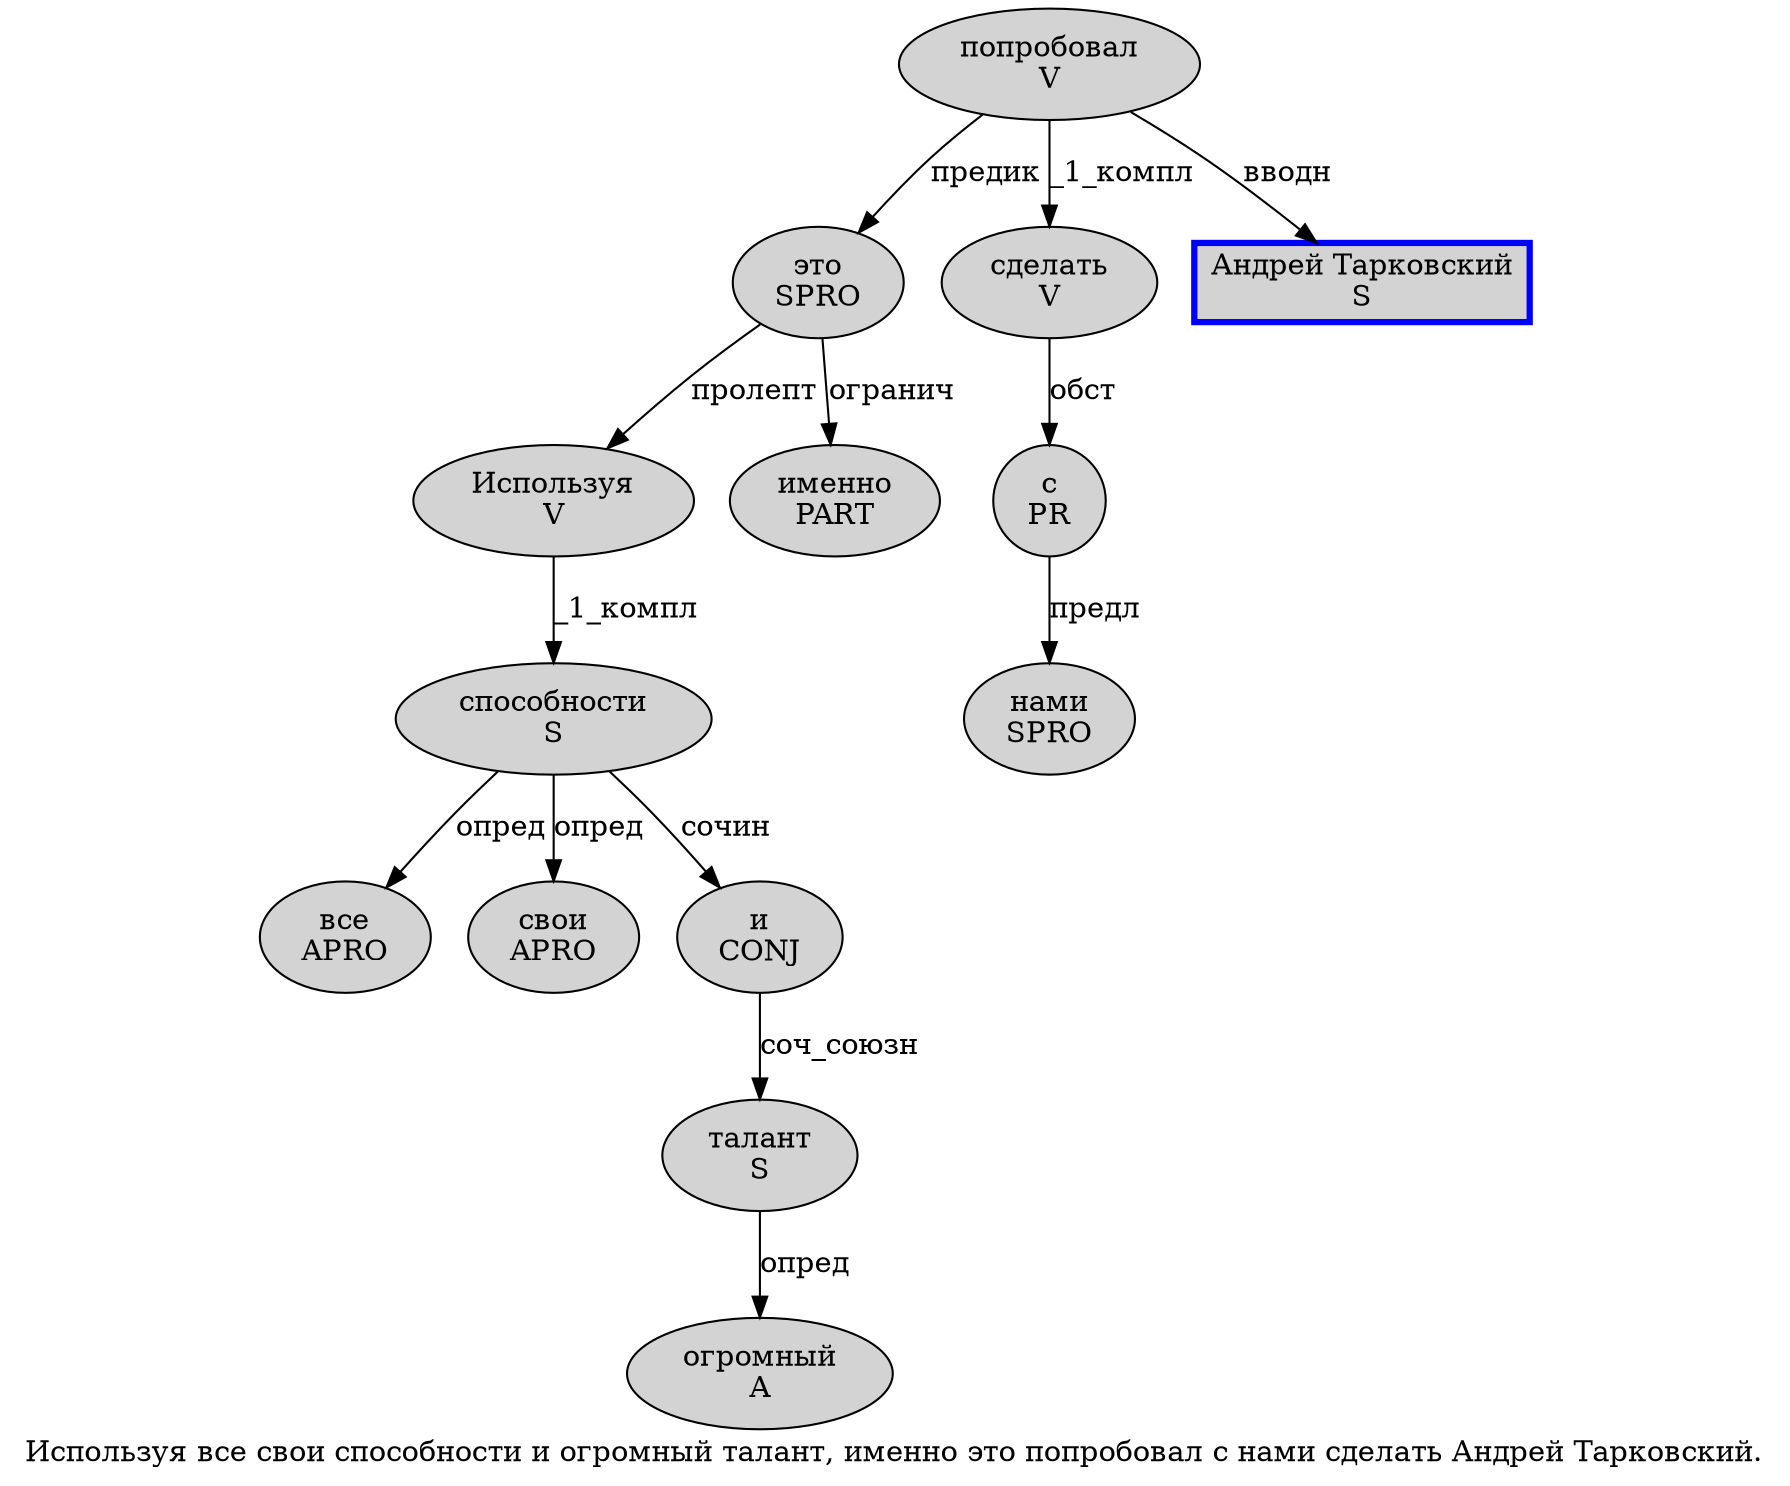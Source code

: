 digraph SENTENCE_2108 {
	graph [label="Используя все свои способности и огромный талант, именно это попробовал с нами сделать Андрей Тарковский."]
	node [style=filled]
		0 [label="Используя
V" color="" fillcolor=lightgray penwidth=1 shape=ellipse]
		1 [label="все
APRO" color="" fillcolor=lightgray penwidth=1 shape=ellipse]
		2 [label="свои
APRO" color="" fillcolor=lightgray penwidth=1 shape=ellipse]
		3 [label="способности
S" color="" fillcolor=lightgray penwidth=1 shape=ellipse]
		4 [label="и
CONJ" color="" fillcolor=lightgray penwidth=1 shape=ellipse]
		5 [label="огромный
A" color="" fillcolor=lightgray penwidth=1 shape=ellipse]
		6 [label="талант
S" color="" fillcolor=lightgray penwidth=1 shape=ellipse]
		8 [label="именно
PART" color="" fillcolor=lightgray penwidth=1 shape=ellipse]
		9 [label="это
SPRO" color="" fillcolor=lightgray penwidth=1 shape=ellipse]
		10 [label="попробовал
V" color="" fillcolor=lightgray penwidth=1 shape=ellipse]
		11 [label="с
PR" color="" fillcolor=lightgray penwidth=1 shape=ellipse]
		12 [label="нами
SPRO" color="" fillcolor=lightgray penwidth=1 shape=ellipse]
		13 [label="сделать
V" color="" fillcolor=lightgray penwidth=1 shape=ellipse]
		14 [label="Андрей Тарковский
S" color=blue fillcolor=lightgray penwidth=3 shape=box]
			3 -> 1 [label="опред"]
			3 -> 2 [label="опред"]
			3 -> 4 [label="сочин"]
			10 -> 9 [label="предик"]
			10 -> 13 [label="_1_компл"]
			10 -> 14 [label="вводн"]
			13 -> 11 [label="обст"]
			4 -> 6 [label="соч_союзн"]
			11 -> 12 [label="предл"]
			9 -> 0 [label="пролепт"]
			9 -> 8 [label="огранич"]
			0 -> 3 [label="_1_компл"]
			6 -> 5 [label="опред"]
}